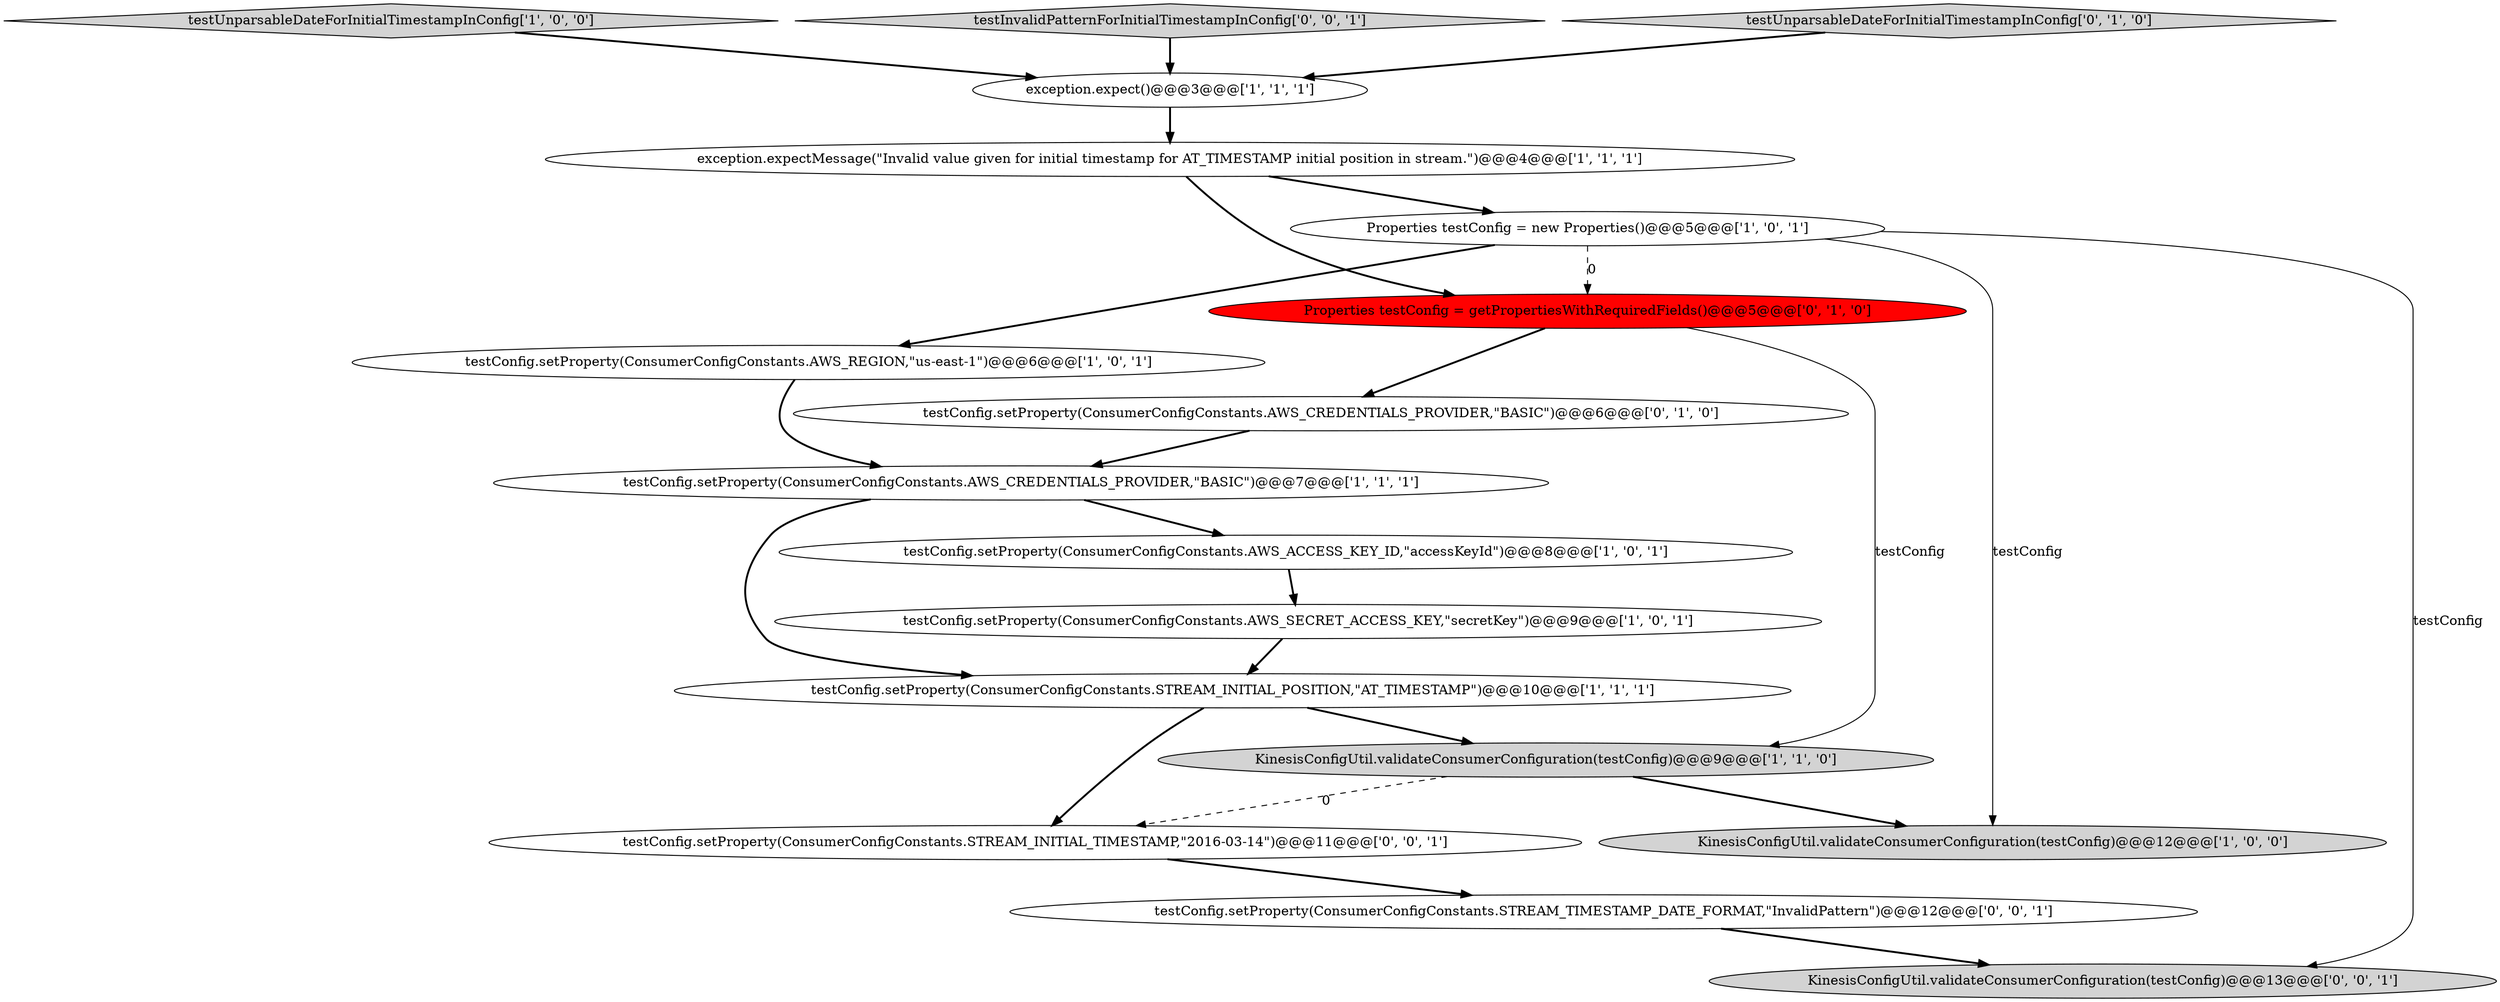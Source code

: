 digraph {
4 [style = filled, label = "KinesisConfigUtil.validateConsumerConfiguration(testConfig)@@@9@@@['1', '1', '0']", fillcolor = lightgray, shape = ellipse image = "AAA0AAABBB1BBB"];
13 [style = filled, label = "Properties testConfig = getPropertiesWithRequiredFields()@@@5@@@['0', '1', '0']", fillcolor = red, shape = ellipse image = "AAA1AAABBB2BBB"];
15 [style = filled, label = "testConfig.setProperty(ConsumerConfigConstants.STREAM_INITIAL_TIMESTAMP,\"2016-03-14\")@@@11@@@['0', '0', '1']", fillcolor = white, shape = ellipse image = "AAA0AAABBB3BBB"];
17 [style = filled, label = "KinesisConfigUtil.validateConsumerConfiguration(testConfig)@@@13@@@['0', '0', '1']", fillcolor = lightgray, shape = ellipse image = "AAA0AAABBB3BBB"];
3 [style = filled, label = "Properties testConfig = new Properties()@@@5@@@['1', '0', '1']", fillcolor = white, shape = ellipse image = "AAA0AAABBB1BBB"];
10 [style = filled, label = "testConfig.setProperty(ConsumerConfigConstants.AWS_CREDENTIALS_PROVIDER,\"BASIC\")@@@7@@@['1', '1', '1']", fillcolor = white, shape = ellipse image = "AAA0AAABBB1BBB"];
16 [style = filled, label = "testConfig.setProperty(ConsumerConfigConstants.STREAM_TIMESTAMP_DATE_FORMAT,\"InvalidPattern\")@@@12@@@['0', '0', '1']", fillcolor = white, shape = ellipse image = "AAA0AAABBB3BBB"];
0 [style = filled, label = "testConfig.setProperty(ConsumerConfigConstants.AWS_REGION,\"us-east-1\")@@@6@@@['1', '0', '1']", fillcolor = white, shape = ellipse image = "AAA0AAABBB1BBB"];
6 [style = filled, label = "KinesisConfigUtil.validateConsumerConfiguration(testConfig)@@@12@@@['1', '0', '0']", fillcolor = lightgray, shape = ellipse image = "AAA0AAABBB1BBB"];
7 [style = filled, label = "testConfig.setProperty(ConsumerConfigConstants.AWS_ACCESS_KEY_ID,\"accessKeyId\")@@@8@@@['1', '0', '1']", fillcolor = white, shape = ellipse image = "AAA0AAABBB1BBB"];
8 [style = filled, label = "testConfig.setProperty(ConsumerConfigConstants.AWS_SECRET_ACCESS_KEY,\"secretKey\")@@@9@@@['1', '0', '1']", fillcolor = white, shape = ellipse image = "AAA0AAABBB1BBB"];
2 [style = filled, label = "testConfig.setProperty(ConsumerConfigConstants.STREAM_INITIAL_POSITION,\"AT_TIMESTAMP\")@@@10@@@['1', '1', '1']", fillcolor = white, shape = ellipse image = "AAA0AAABBB1BBB"];
9 [style = filled, label = "testUnparsableDateForInitialTimestampInConfig['1', '0', '0']", fillcolor = lightgray, shape = diamond image = "AAA0AAABBB1BBB"];
11 [style = filled, label = "testConfig.setProperty(ConsumerConfigConstants.AWS_CREDENTIALS_PROVIDER,\"BASIC\")@@@6@@@['0', '1', '0']", fillcolor = white, shape = ellipse image = "AAA0AAABBB2BBB"];
14 [style = filled, label = "testInvalidPatternForInitialTimestampInConfig['0', '0', '1']", fillcolor = lightgray, shape = diamond image = "AAA0AAABBB3BBB"];
12 [style = filled, label = "testUnparsableDateForInitialTimestampInConfig['0', '1', '0']", fillcolor = lightgray, shape = diamond image = "AAA0AAABBB2BBB"];
1 [style = filled, label = "exception.expectMessage(\"Invalid value given for initial timestamp for AT_TIMESTAMP initial position in stream.\")@@@4@@@['1', '1', '1']", fillcolor = white, shape = ellipse image = "AAA0AAABBB1BBB"];
5 [style = filled, label = "exception.expect()@@@3@@@['1', '1', '1']", fillcolor = white, shape = ellipse image = "AAA0AAABBB1BBB"];
12->5 [style = bold, label=""];
4->6 [style = bold, label=""];
1->3 [style = bold, label=""];
3->6 [style = solid, label="testConfig"];
16->17 [style = bold, label=""];
13->4 [style = solid, label="testConfig"];
7->8 [style = bold, label=""];
15->16 [style = bold, label=""];
2->4 [style = bold, label=""];
10->7 [style = bold, label=""];
1->13 [style = bold, label=""];
13->11 [style = bold, label=""];
3->13 [style = dashed, label="0"];
3->0 [style = bold, label=""];
5->1 [style = bold, label=""];
0->10 [style = bold, label=""];
8->2 [style = bold, label=""];
11->10 [style = bold, label=""];
4->15 [style = dashed, label="0"];
2->15 [style = bold, label=""];
3->17 [style = solid, label="testConfig"];
9->5 [style = bold, label=""];
10->2 [style = bold, label=""];
14->5 [style = bold, label=""];
}
